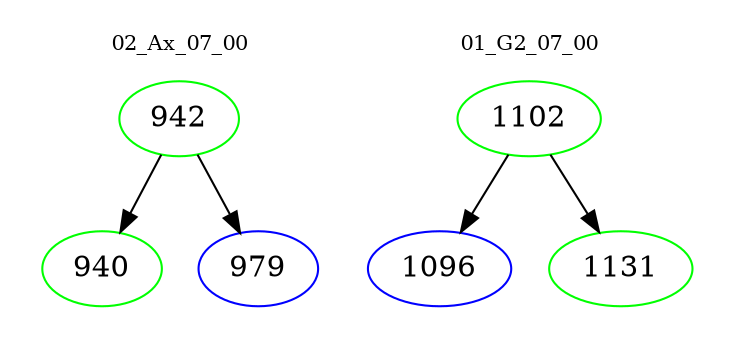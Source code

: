 digraph{
subgraph cluster_0 {
color = white
label = "02_Ax_07_00";
fontsize=10;
T0_942 [label="942", color="green"]
T0_942 -> T0_940 [color="black"]
T0_940 [label="940", color="green"]
T0_942 -> T0_979 [color="black"]
T0_979 [label="979", color="blue"]
}
subgraph cluster_1 {
color = white
label = "01_G2_07_00";
fontsize=10;
T1_1102 [label="1102", color="green"]
T1_1102 -> T1_1096 [color="black"]
T1_1096 [label="1096", color="blue"]
T1_1102 -> T1_1131 [color="black"]
T1_1131 [label="1131", color="green"]
}
}

